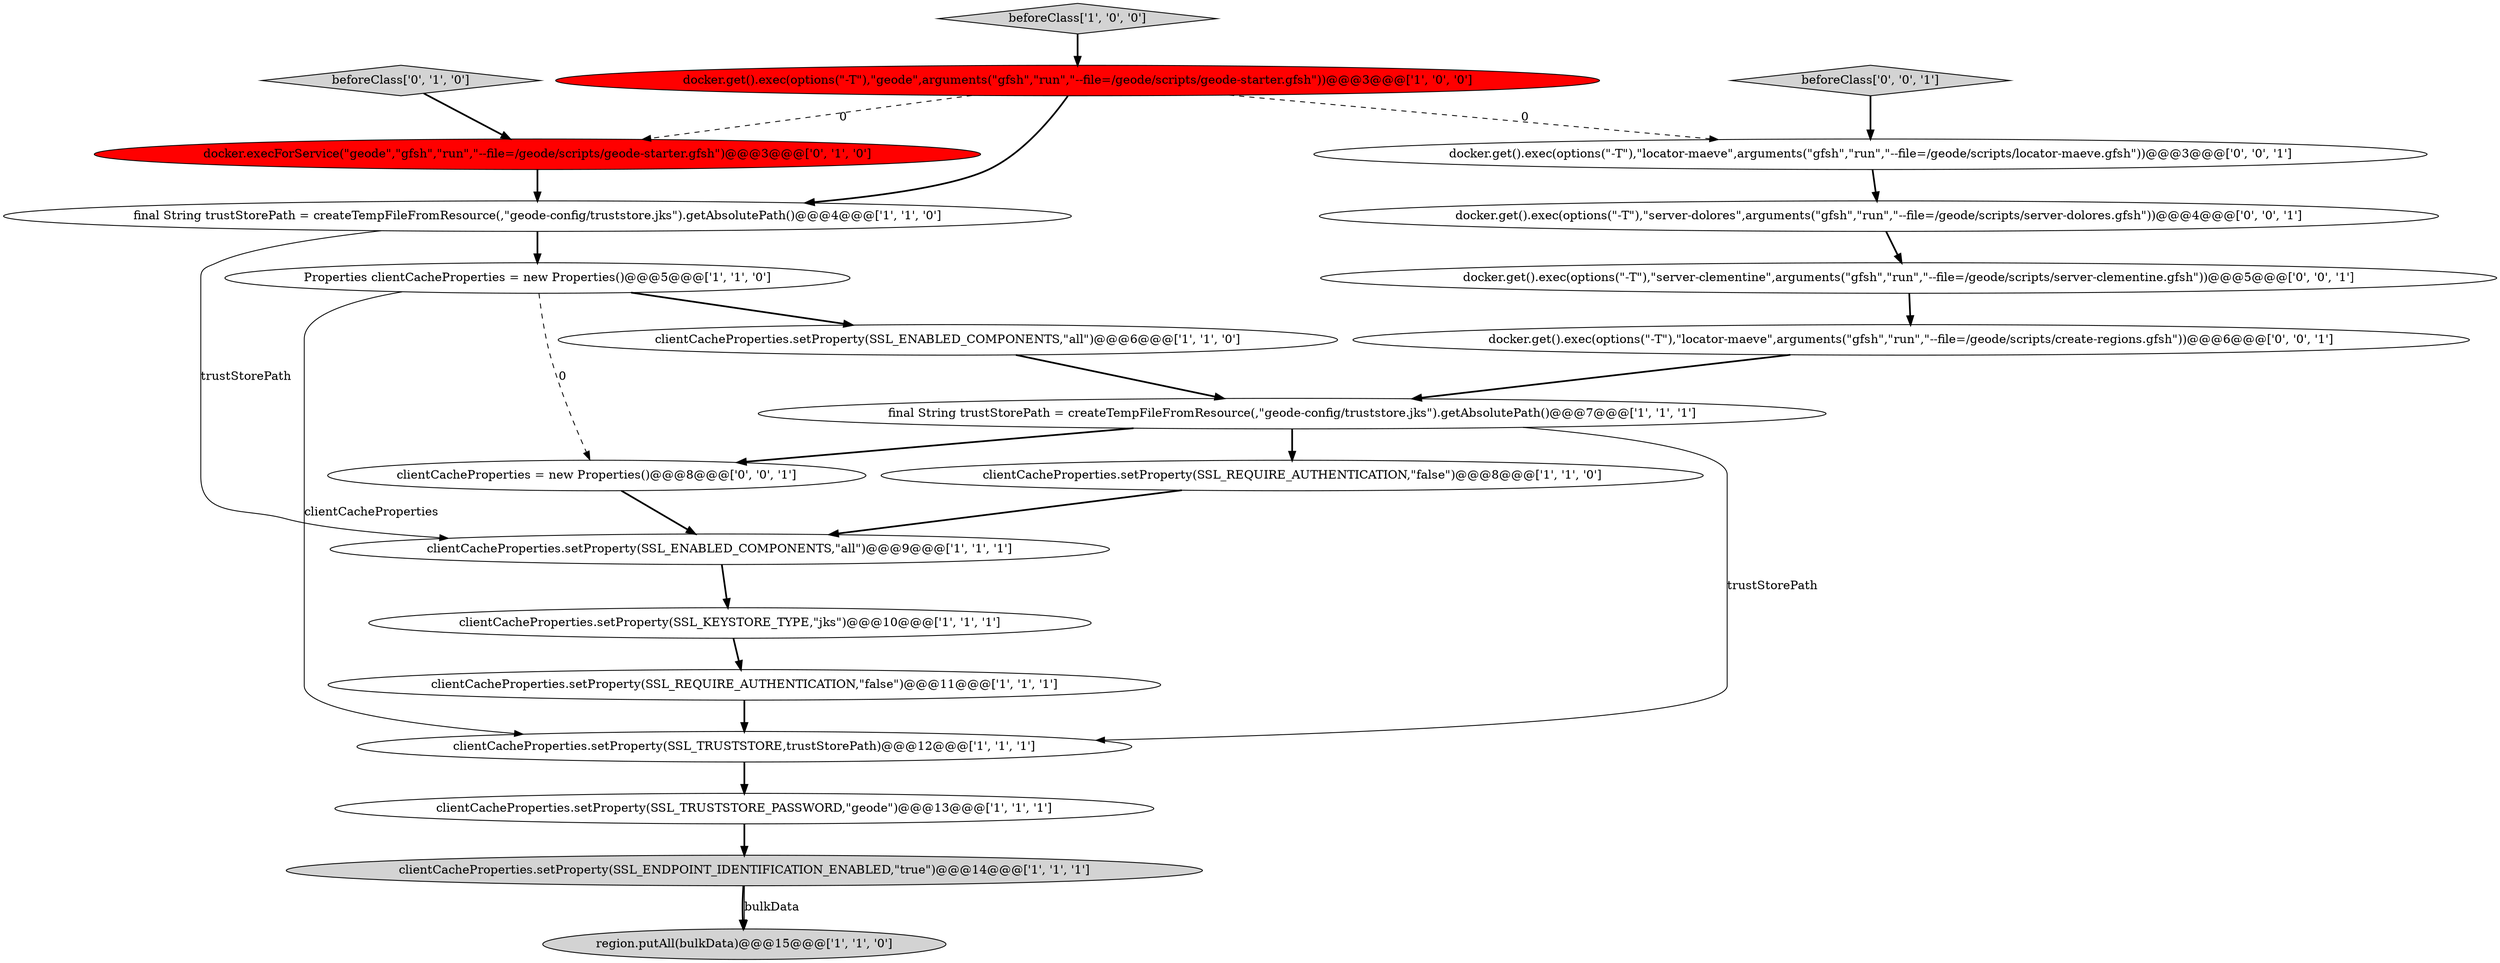 digraph {
7 [style = filled, label = "final String trustStorePath = createTempFileFromResource(,\"geode-config/truststore.jks\").getAbsolutePath()@@@4@@@['1', '1', '0']", fillcolor = white, shape = ellipse image = "AAA0AAABBB1BBB"];
13 [style = filled, label = "clientCacheProperties.setProperty(SSL_KEYSTORE_TYPE,\"jks\")@@@10@@@['1', '1', '1']", fillcolor = white, shape = ellipse image = "AAA0AAABBB1BBB"];
0 [style = filled, label = "clientCacheProperties.setProperty(SSL_REQUIRE_AUTHENTICATION,\"false\")@@@8@@@['1', '1', '0']", fillcolor = white, shape = ellipse image = "AAA0AAABBB1BBB"];
14 [style = filled, label = "beforeClass['0', '1', '0']", fillcolor = lightgray, shape = diamond image = "AAA0AAABBB2BBB"];
19 [style = filled, label = "docker.get().exec(options(\"-T\"),\"locator-maeve\",arguments(\"gfsh\",\"run\",\"--file=/geode/scripts/locator-maeve.gfsh\"))@@@3@@@['0', '0', '1']", fillcolor = white, shape = ellipse image = "AAA0AAABBB3BBB"];
8 [style = filled, label = "clientCacheProperties.setProperty(SSL_TRUSTSTORE,trustStorePath)@@@12@@@['1', '1', '1']", fillcolor = white, shape = ellipse image = "AAA0AAABBB1BBB"];
4 [style = filled, label = "clientCacheProperties.setProperty(SSL_ENDPOINT_IDENTIFICATION_ENABLED,\"true\")@@@14@@@['1', '1', '1']", fillcolor = lightgray, shape = ellipse image = "AAA0AAABBB1BBB"];
6 [style = filled, label = "clientCacheProperties.setProperty(SSL_ENABLED_COMPONENTS,\"all\")@@@6@@@['1', '1', '0']", fillcolor = white, shape = ellipse image = "AAA0AAABBB1BBB"];
1 [style = filled, label = "clientCacheProperties.setProperty(SSL_TRUSTSTORE_PASSWORD,\"geode\")@@@13@@@['1', '1', '1']", fillcolor = white, shape = ellipse image = "AAA0AAABBB1BBB"];
20 [style = filled, label = "docker.get().exec(options(\"-T\"),\"server-dolores\",arguments(\"gfsh\",\"run\",\"--file=/geode/scripts/server-dolores.gfsh\"))@@@4@@@['0', '0', '1']", fillcolor = white, shape = ellipse image = "AAA0AAABBB3BBB"];
17 [style = filled, label = "clientCacheProperties = new Properties()@@@8@@@['0', '0', '1']", fillcolor = white, shape = ellipse image = "AAA0AAABBB3BBB"];
16 [style = filled, label = "docker.get().exec(options(\"-T\"),\"locator-maeve\",arguments(\"gfsh\",\"run\",\"--file=/geode/scripts/create-regions.gfsh\"))@@@6@@@['0', '0', '1']", fillcolor = white, shape = ellipse image = "AAA0AAABBB3BBB"];
3 [style = filled, label = "docker.get().exec(options(\"-T\"),\"geode\",arguments(\"gfsh\",\"run\",\"--file=/geode/scripts/geode-starter.gfsh\"))@@@3@@@['1', '0', '0']", fillcolor = red, shape = ellipse image = "AAA1AAABBB1BBB"];
2 [style = filled, label = "clientCacheProperties.setProperty(SSL_ENABLED_COMPONENTS,\"all\")@@@9@@@['1', '1', '1']", fillcolor = white, shape = ellipse image = "AAA0AAABBB1BBB"];
21 [style = filled, label = "docker.get().exec(options(\"-T\"),\"server-clementine\",arguments(\"gfsh\",\"run\",\"--file=/geode/scripts/server-clementine.gfsh\"))@@@5@@@['0', '0', '1']", fillcolor = white, shape = ellipse image = "AAA0AAABBB3BBB"];
10 [style = filled, label = "region.putAll(bulkData)@@@15@@@['1', '1', '0']", fillcolor = lightgray, shape = ellipse image = "AAA0AAABBB1BBB"];
15 [style = filled, label = "docker.execForService(\"geode\",\"gfsh\",\"run\",\"--file=/geode/scripts/geode-starter.gfsh\")@@@3@@@['0', '1', '0']", fillcolor = red, shape = ellipse image = "AAA1AAABBB2BBB"];
9 [style = filled, label = "Properties clientCacheProperties = new Properties()@@@5@@@['1', '1', '0']", fillcolor = white, shape = ellipse image = "AAA0AAABBB1BBB"];
11 [style = filled, label = "clientCacheProperties.setProperty(SSL_REQUIRE_AUTHENTICATION,\"false\")@@@11@@@['1', '1', '1']", fillcolor = white, shape = ellipse image = "AAA0AAABBB1BBB"];
18 [style = filled, label = "beforeClass['0', '0', '1']", fillcolor = lightgray, shape = diamond image = "AAA0AAABBB3BBB"];
12 [style = filled, label = "final String trustStorePath = createTempFileFromResource(,\"geode-config/truststore.jks\").getAbsolutePath()@@@7@@@['1', '1', '1']", fillcolor = white, shape = ellipse image = "AAA0AAABBB1BBB"];
5 [style = filled, label = "beforeClass['1', '0', '0']", fillcolor = lightgray, shape = diamond image = "AAA0AAABBB1BBB"];
5->3 [style = bold, label=""];
4->10 [style = bold, label=""];
1->4 [style = bold, label=""];
15->7 [style = bold, label=""];
19->20 [style = bold, label=""];
0->2 [style = bold, label=""];
12->17 [style = bold, label=""];
18->19 [style = bold, label=""];
4->10 [style = solid, label="bulkData"];
12->0 [style = bold, label=""];
13->11 [style = bold, label=""];
9->6 [style = bold, label=""];
2->13 [style = bold, label=""];
3->19 [style = dashed, label="0"];
20->21 [style = bold, label=""];
7->9 [style = bold, label=""];
8->1 [style = bold, label=""];
7->2 [style = solid, label="trustStorePath"];
17->2 [style = bold, label=""];
3->7 [style = bold, label=""];
9->17 [style = dashed, label="0"];
21->16 [style = bold, label=""];
3->15 [style = dashed, label="0"];
12->8 [style = solid, label="trustStorePath"];
11->8 [style = bold, label=""];
14->15 [style = bold, label=""];
9->8 [style = solid, label="clientCacheProperties"];
16->12 [style = bold, label=""];
6->12 [style = bold, label=""];
}
